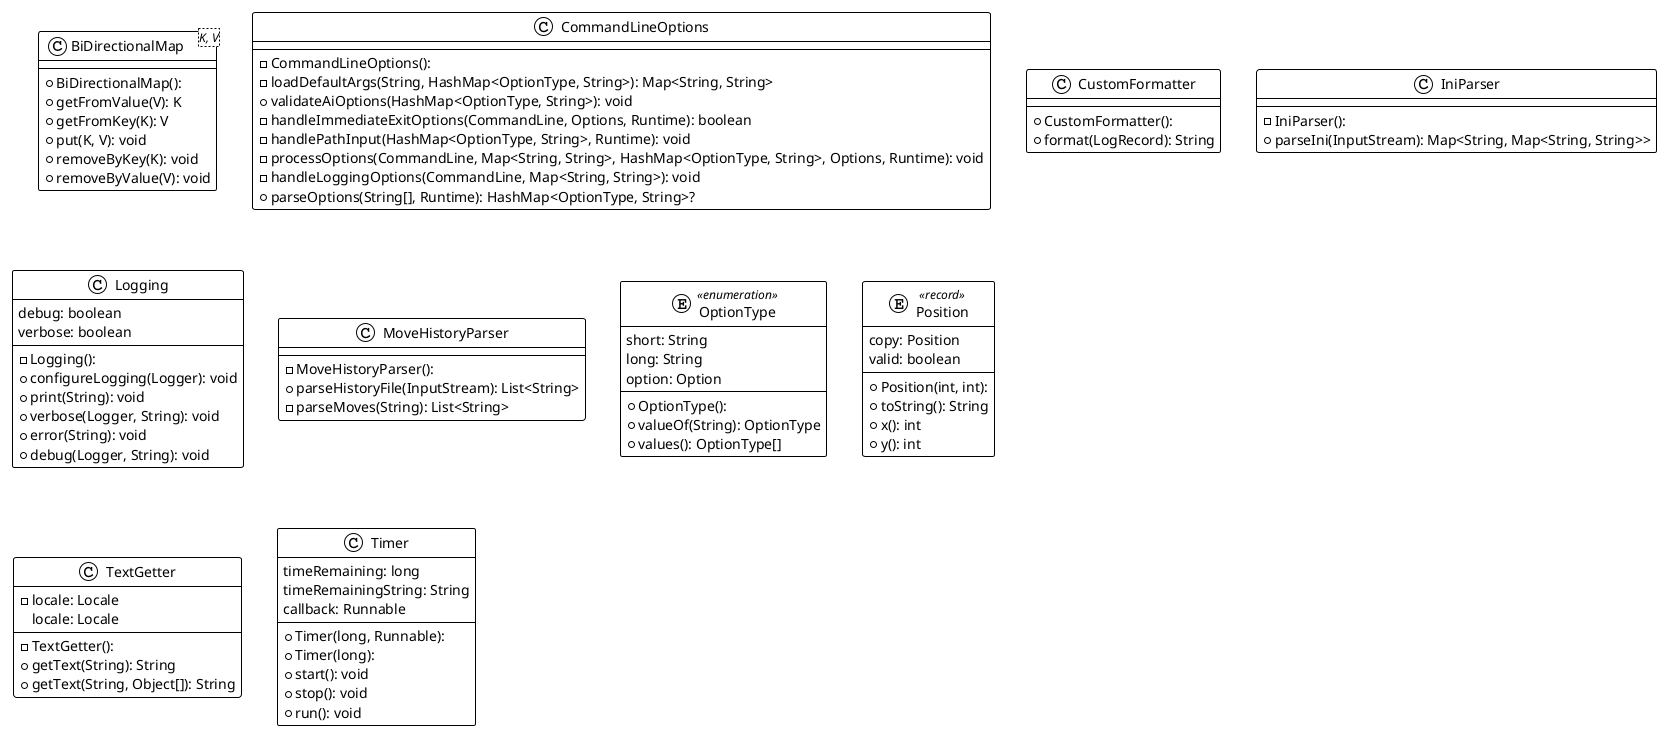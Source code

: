 @startuml

!theme plain
top to bottom direction
skinparam linetype ortho

class BiDirectionalMap<K, V> {
  + BiDirectionalMap(): 
  + getFromValue(V): K
  + getFromKey(K): V
  + put(K, V): void
  + removeByKey(K): void
  + removeByValue(V): void
}
class CommandLineOptions {
  - CommandLineOptions(): 
  - loadDefaultArgs(String, HashMap<OptionType, String>): Map<String, String>
  + validateAiOptions(HashMap<OptionType, String>): void
  - handleImmediateExitOptions(CommandLine, Options, Runtime): boolean
  - handlePathInput(HashMap<OptionType, String>, Runtime): void
  - processOptions(CommandLine, Map<String, String>, HashMap<OptionType, String>, Options, Runtime): void
  - handleLoggingOptions(CommandLine, Map<String, String>): void
  + parseOptions(String[], Runtime): HashMap<OptionType, String>?
}
class CustomFormatter {
  + CustomFormatter(): 
  + format(LogRecord): String
}
class IniParser {
  - IniParser(): 
  + parseIni(InputStream): Map<String, Map<String, String>>
}
class Logging {
  - Logging(): 
  + configureLogging(Logger): void
  + print(String): void
  + verbose(Logger, String): void
  + error(String): void
  + debug(Logger, String): void
   debug: boolean
   verbose: boolean
}
class MoveHistoryParser {
  - MoveHistoryParser(): 
  + parseHistoryFile(InputStream): List<String>
  - parseMoves(String): List<String>
}
enum OptionType << enumeration >> {
  + OptionType(): 
  + valueOf(String): OptionType
  + values(): OptionType[]
   short: String
   long: String
   option: Option
}
entity Position << record >> {
  + Position(int, int): 
  + toString(): String
  + x(): int
  + y(): int
   copy: Position
   valid: boolean
}
class TextGetter {
  - TextGetter(): 
  - locale: Locale
  + getText(String): String
  + getText(String, Object[]): String
   locale: Locale
}
class Timer {
  + Timer(long, Runnable): 
  + Timer(long): 
  + start(): void
  + stop(): void
  + run(): void
   timeRemaining: long
   timeRemainingString: String
   callback: Runnable
}

@enduml
